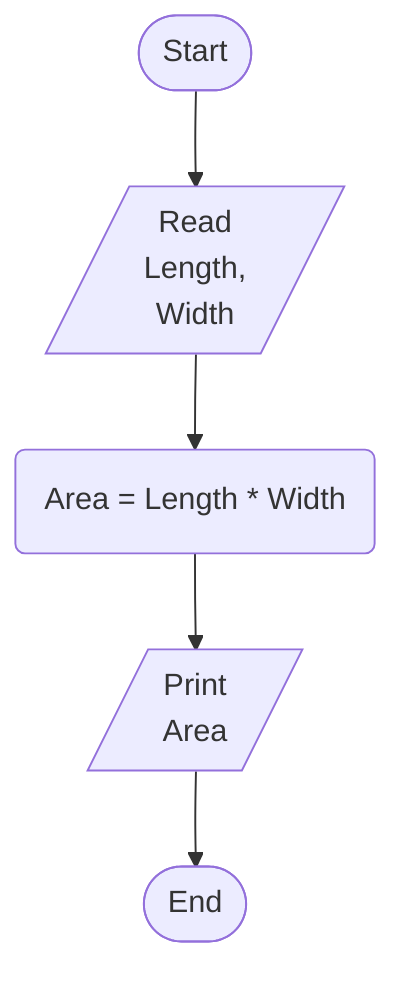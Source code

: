 %% Write a program to calculate rectangle area and print it on the screen
%% Steps
%% Step 1: Ask the user to enter (Length, Width)
%% Step 2: Area = Length * Width
%% Step 3: Print Area

flowchart TD
    Start([Start])
    ReadLengthAndWidth[/Read\nLength,\nWidth/]
    Area(Area = Length * Width)
    PrintArea[/Print\nArea/]
    End([End])
    Start --> ReadLengthAndWidth --> Area --> PrintArea --> End